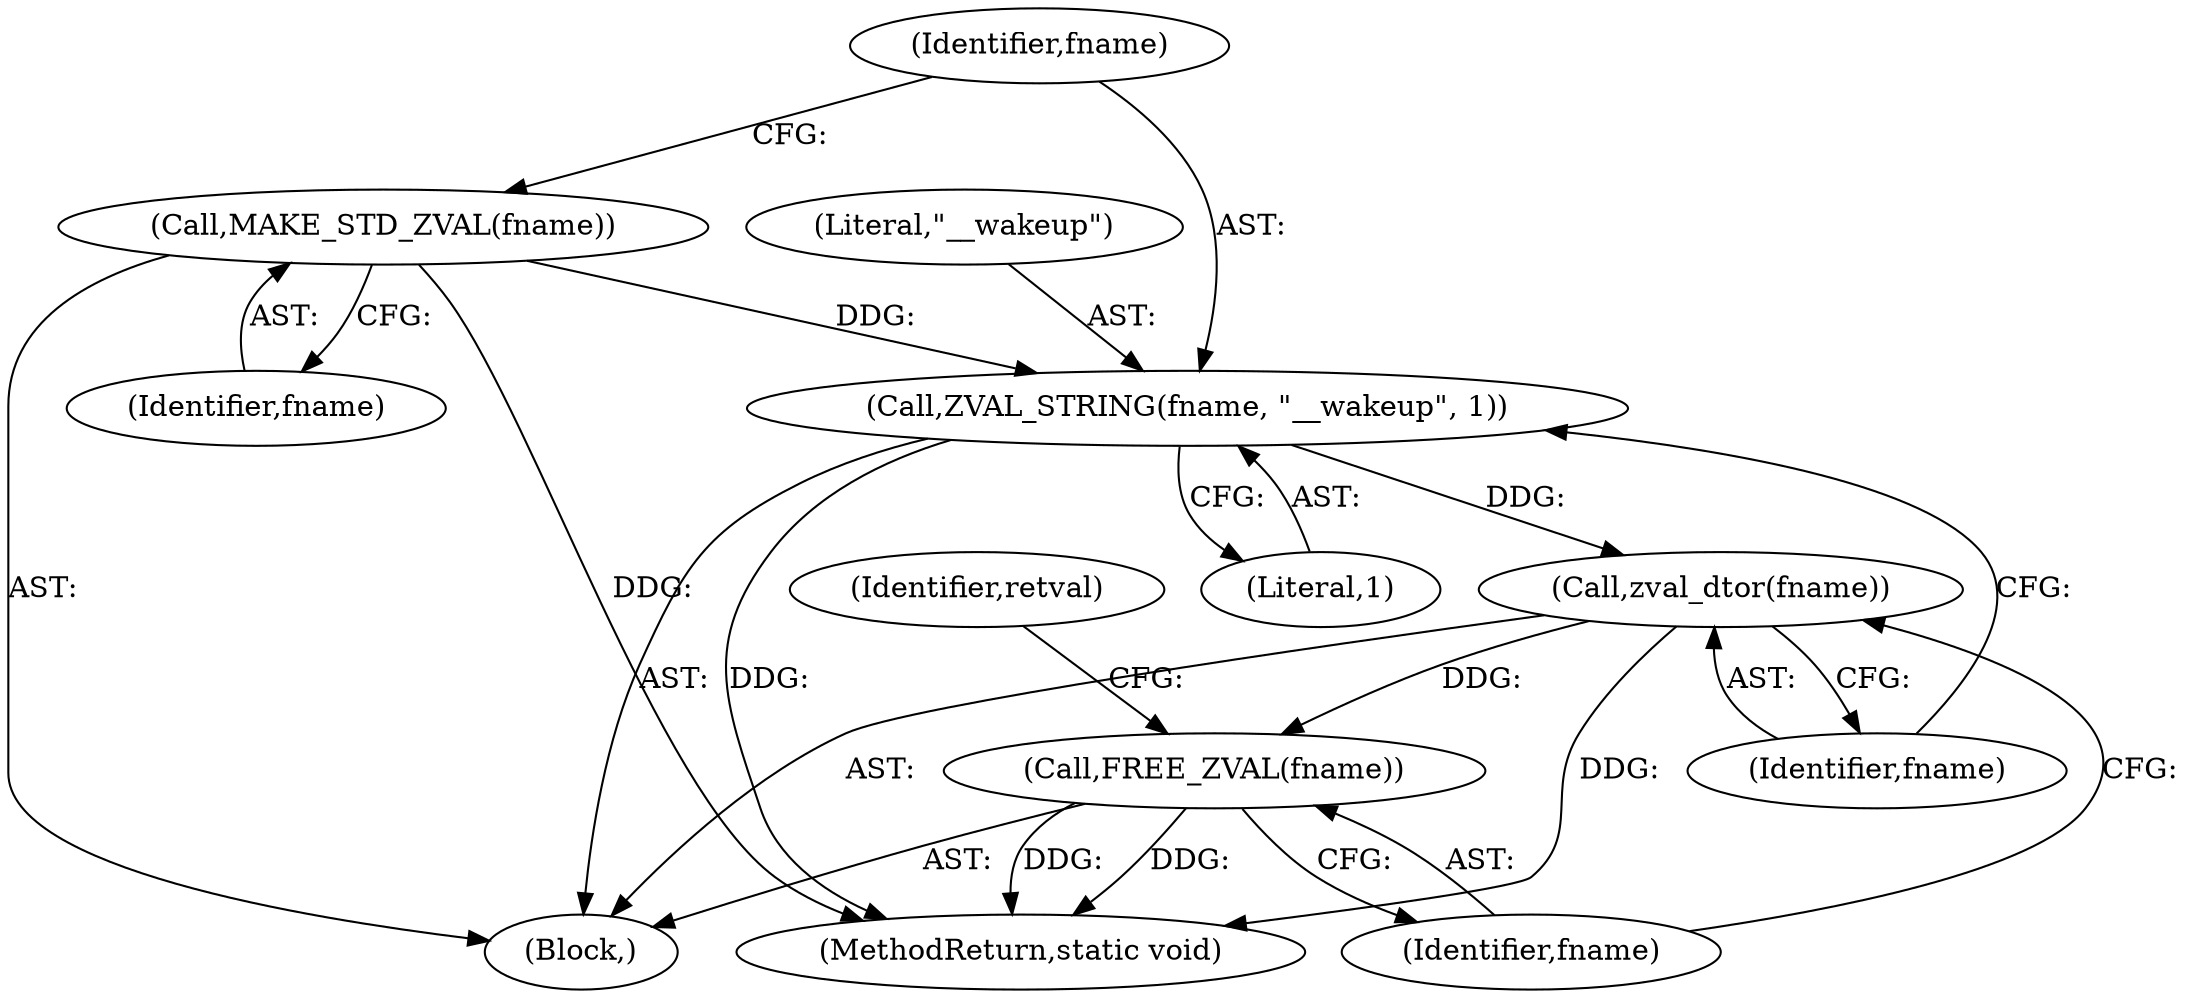 digraph "0_php-src_698a691724c0a949295991e5df091ce16f899e02?w=1@pointer" {
"1000277" [label="(Call,ZVAL_STRING(fname, \"__wakeup\", 1))"];
"1000275" [label="(Call,MAKE_STD_ZVAL(fname))"];
"1000281" [label="(Call,zval_dtor(fname))"];
"1000283" [label="(Call,FREE_ZVAL(fname))"];
"1000282" [label="(Identifier,fname)"];
"1000281" [label="(Call,zval_dtor(fname))"];
"1000283" [label="(Call,FREE_ZVAL(fname))"];
"1000286" [label="(Identifier,retval)"];
"1000284" [label="(Identifier,fname)"];
"1000280" [label="(Literal,1)"];
"1000586" [label="(MethodReturn,static void)"];
"1000269" [label="(Block,)"];
"1000277" [label="(Call,ZVAL_STRING(fname, \"__wakeup\", 1))"];
"1000276" [label="(Identifier,fname)"];
"1000278" [label="(Identifier,fname)"];
"1000279" [label="(Literal,\"__wakeup\")"];
"1000275" [label="(Call,MAKE_STD_ZVAL(fname))"];
"1000277" -> "1000269"  [label="AST: "];
"1000277" -> "1000280"  [label="CFG: "];
"1000278" -> "1000277"  [label="AST: "];
"1000279" -> "1000277"  [label="AST: "];
"1000280" -> "1000277"  [label="AST: "];
"1000282" -> "1000277"  [label="CFG: "];
"1000277" -> "1000586"  [label="DDG: "];
"1000275" -> "1000277"  [label="DDG: "];
"1000277" -> "1000281"  [label="DDG: "];
"1000275" -> "1000269"  [label="AST: "];
"1000275" -> "1000276"  [label="CFG: "];
"1000276" -> "1000275"  [label="AST: "];
"1000278" -> "1000275"  [label="CFG: "];
"1000275" -> "1000586"  [label="DDG: "];
"1000281" -> "1000269"  [label="AST: "];
"1000281" -> "1000282"  [label="CFG: "];
"1000282" -> "1000281"  [label="AST: "];
"1000284" -> "1000281"  [label="CFG: "];
"1000281" -> "1000586"  [label="DDG: "];
"1000281" -> "1000283"  [label="DDG: "];
"1000283" -> "1000269"  [label="AST: "];
"1000283" -> "1000284"  [label="CFG: "];
"1000284" -> "1000283"  [label="AST: "];
"1000286" -> "1000283"  [label="CFG: "];
"1000283" -> "1000586"  [label="DDG: "];
"1000283" -> "1000586"  [label="DDG: "];
}
